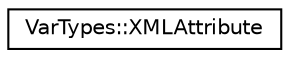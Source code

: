 digraph "Graphical Class Hierarchy"
{
 // INTERACTIVE_SVG=YES
  edge [fontname="Helvetica",fontsize="10",labelfontname="Helvetica",labelfontsize="10"];
  node [fontname="Helvetica",fontsize="10",shape=record];
  rankdir="LR";
  Node1 [label="VarTypes::XMLAttribute",height=0.2,width=0.4,color="black", fillcolor="white", style="filled",URL="$da/d7f/struct_var_types_1_1_x_m_l_attribute.html"];
}
